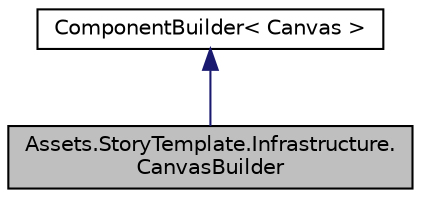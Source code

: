 digraph "Assets.StoryTemplate.Infrastructure.CanvasBuilder"
{
  edge [fontname="Helvetica",fontsize="10",labelfontname="Helvetica",labelfontsize="10"];
  node [fontname="Helvetica",fontsize="10",shape=record];
  Node1 [label="Assets.StoryTemplate.Infrastructure.\lCanvasBuilder",height=0.2,width=0.4,color="black", fillcolor="grey75", style="filled", fontcolor="black"];
  Node2 -> Node1 [dir="back",color="midnightblue",fontsize="10",style="solid"];
  Node2 [label="ComponentBuilder\< Canvas \>",height=0.2,width=0.4,color="black", fillcolor="white", style="filled",URL="$d2/d76/classAssets_1_1StoryTemplate_1_1Infrastructure_1_1ComponentBuilder.html"];
}

